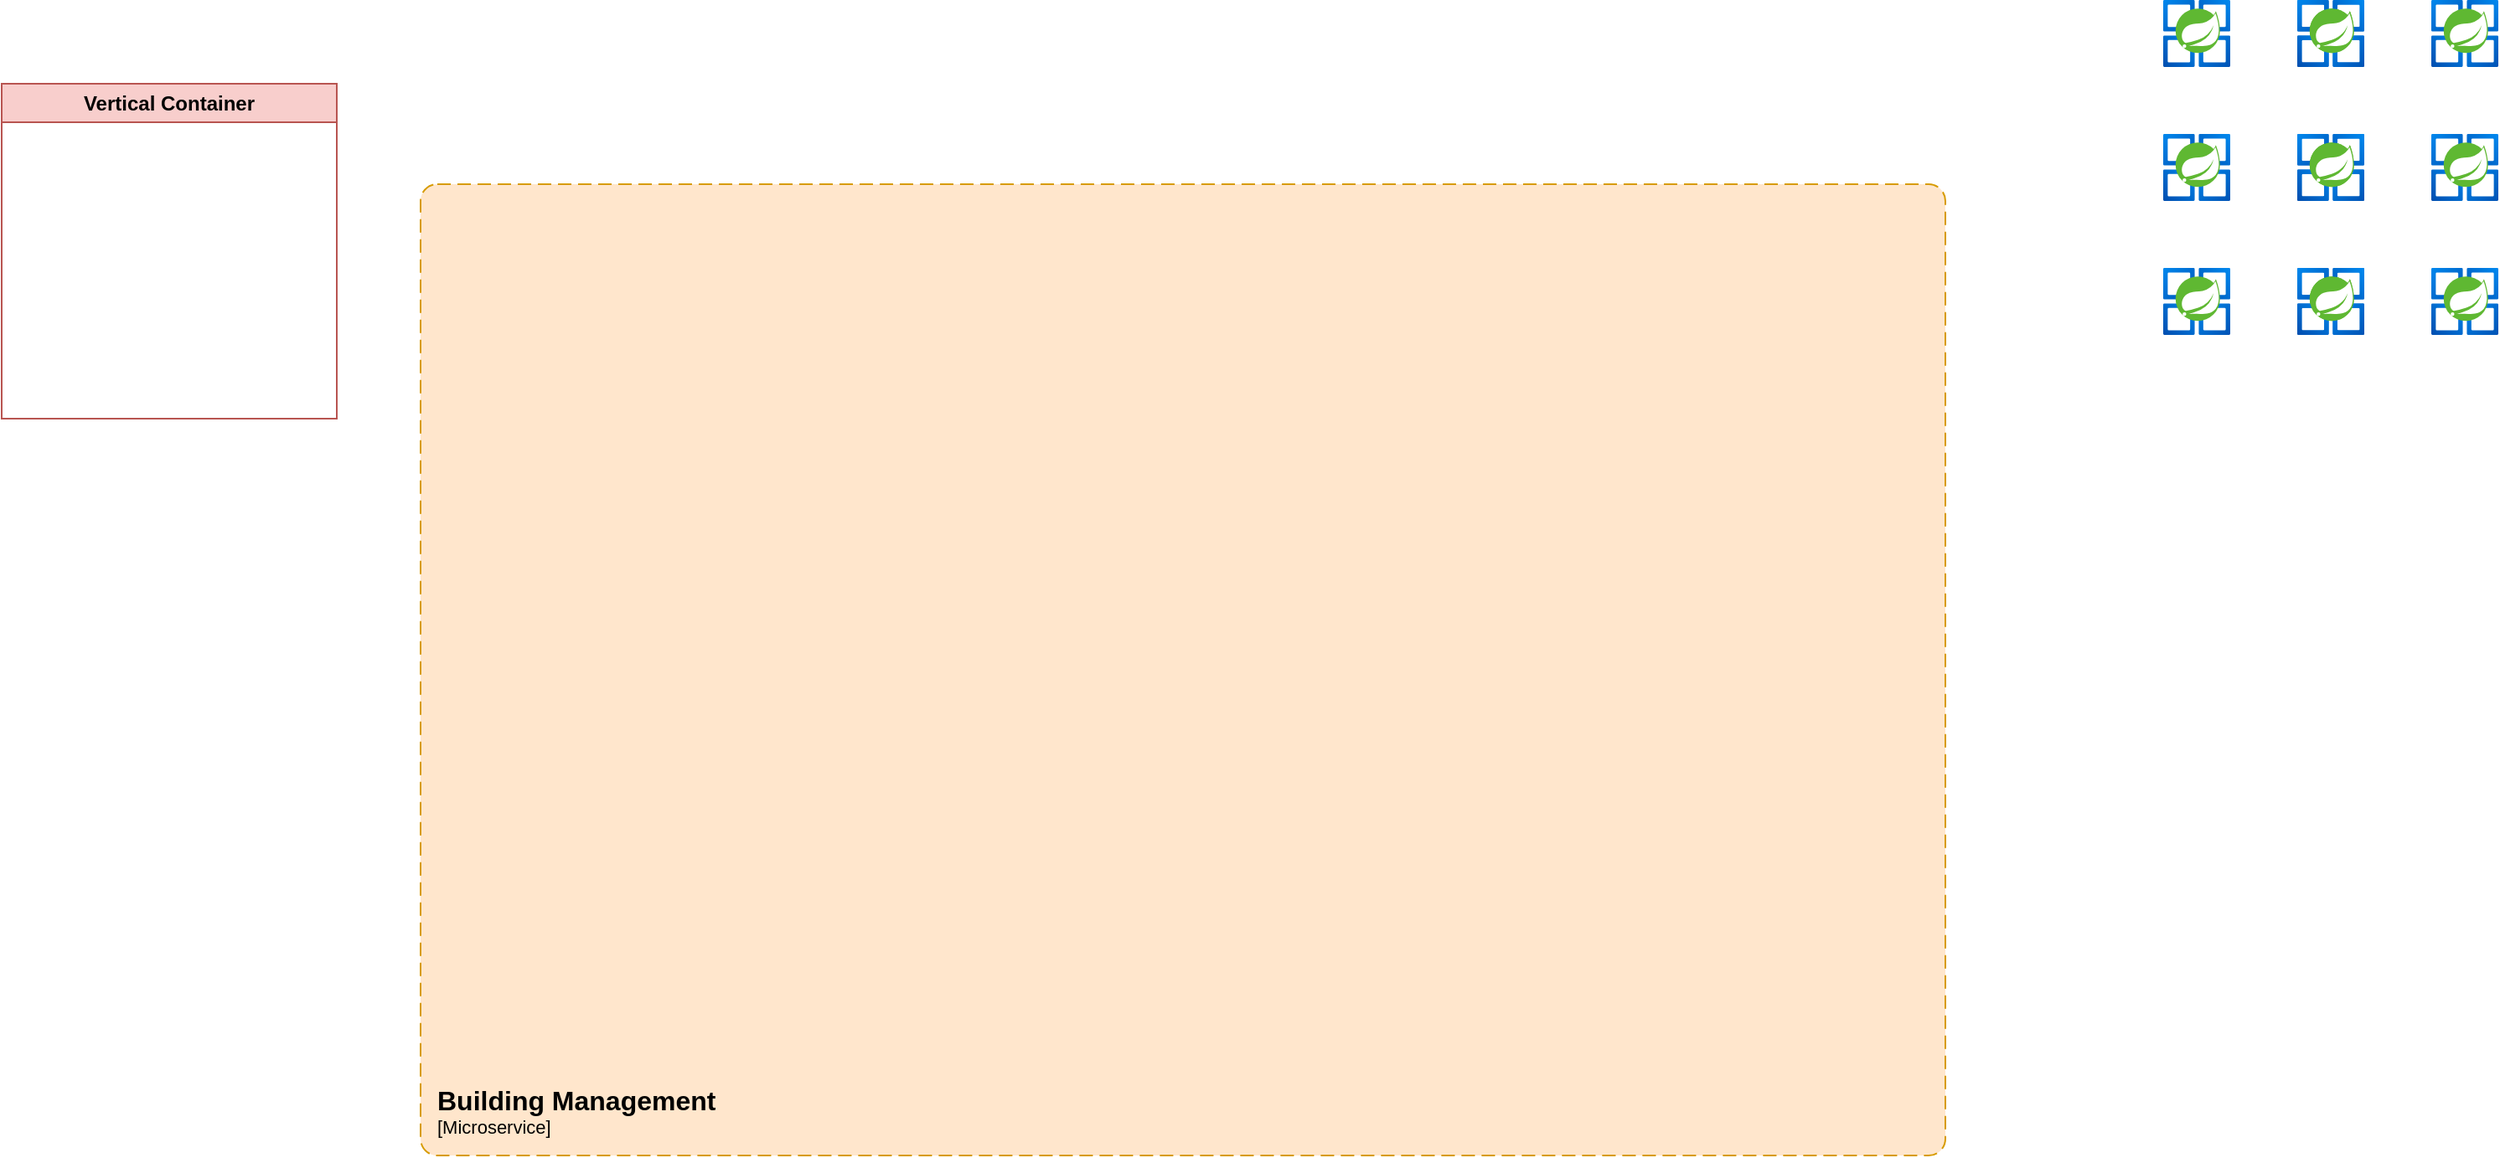 <mxfile version="24.7.7">
  <diagram name="Page-1" id="hVmqOh4-5c8xi59GwLGY">
    <mxGraphModel dx="795" dy="201" grid="1" gridSize="10" guides="1" tooltips="1" connect="1" arrows="1" fold="1" page="0" pageScale="1" pageWidth="1169" pageHeight="827" math="0" shadow="0">
      <root>
        <mxCell id="0" />
        <mxCell id="1" parent="0" />
        <mxCell id="H7z5btnpLQAR4CeUjmna-1" value="Vertical Container" style="swimlane;whiteSpace=wrap;html=1;fillColor=#f8cecc;strokeColor=#b85450;" vertex="1" parent="1">
          <mxGeometry x="-10" y="50" width="200" height="200" as="geometry" />
        </mxCell>
        <object placeholders="1" c4Name="Building Management" c4Type="ContainerScopeBoundary" c4Application="Microservice" label="&lt;font style=&quot;font-size: 16px&quot;&gt;&lt;b&gt;&lt;div style=&quot;text-align: left&quot;&gt;%c4Name%&lt;/div&gt;&lt;/b&gt;&lt;/font&gt;&lt;div style=&quot;text-align: left&quot;&gt;[%c4Application%]&lt;/div&gt;" id="H7z5btnpLQAR4CeUjmna-2">
          <mxCell style="rounded=1;fontSize=11;whiteSpace=wrap;html=1;dashed=1;arcSize=20;fillColor=#ffe6cc;strokeColor=#d79b00;labelBackgroundColor=none;align=left;verticalAlign=bottom;labelBorderColor=none;spacingTop=0;spacing=10;dashPattern=8 4;metaEdit=1;rotatable=0;perimeter=rectanglePerimeter;noLabel=0;labelPadding=0;allowArrows=0;connectable=0;expand=0;recursiveResize=0;editable=1;pointerEvents=0;absoluteArcSize=1;points=[[0.25,0,0],[0.5,0,0],[0.75,0,0],[1,0.25,0],[1,0.5,0],[1,0.75,0],[0.75,1,0],[0.5,1,0],[0.25,1,0],[0,0.75,0],[0,0.5,0],[0,0.25,0]];" vertex="1" parent="1">
            <mxGeometry x="240" y="110" width="910" height="580" as="geometry" />
          </mxCell>
        </object>
        <mxCell id="H7z5btnpLQAR4CeUjmna-3" value="" style="image;aspect=fixed;html=1;points=[];align=center;fontSize=12;image=img/lib/azure2/compute/Azure_Spring_Cloud.svg;" vertex="1" parent="1">
          <mxGeometry x="1280" y="80" width="40" height="40" as="geometry" />
        </mxCell>
        <mxCell id="H7z5btnpLQAR4CeUjmna-4" value="" style="image;aspect=fixed;html=1;points=[];align=center;fontSize=12;image=img/lib/azure2/compute/Azure_Spring_Cloud.svg;" vertex="1" parent="1">
          <mxGeometry x="1360" y="80" width="40" height="40" as="geometry" />
        </mxCell>
        <mxCell id="H7z5btnpLQAR4CeUjmna-5" value="" style="image;aspect=fixed;html=1;points=[];align=center;fontSize=12;image=img/lib/azure2/compute/Azure_Spring_Cloud.svg;" vertex="1" parent="1">
          <mxGeometry x="1440" y="80" width="40" height="40" as="geometry" />
        </mxCell>
        <mxCell id="H7z5btnpLQAR4CeUjmna-6" value="" style="image;aspect=fixed;html=1;points=[];align=center;fontSize=12;image=img/lib/azure2/compute/Azure_Spring_Cloud.svg;" vertex="1" parent="1">
          <mxGeometry x="1360" y="80" width="40" height="40" as="geometry" />
        </mxCell>
        <mxCell id="H7z5btnpLQAR4CeUjmna-8" value="" style="image;aspect=fixed;html=1;points=[];align=center;fontSize=12;image=img/lib/azure2/compute/Azure_Spring_Cloud.svg;" vertex="1" parent="1">
          <mxGeometry x="1280" y="160" width="40" height="40" as="geometry" />
        </mxCell>
        <mxCell id="H7z5btnpLQAR4CeUjmna-9" value="" style="image;aspect=fixed;html=1;points=[];align=center;fontSize=12;image=img/lib/azure2/compute/Azure_Spring_Cloud.svg;" vertex="1" parent="1">
          <mxGeometry x="1360" y="160" width="40" height="40" as="geometry" />
        </mxCell>
        <mxCell id="H7z5btnpLQAR4CeUjmna-10" value="" style="image;aspect=fixed;html=1;points=[];align=center;fontSize=12;image=img/lib/azure2/compute/Azure_Spring_Cloud.svg;" vertex="1" parent="1">
          <mxGeometry x="1440" y="160" width="40" height="40" as="geometry" />
        </mxCell>
        <mxCell id="H7z5btnpLQAR4CeUjmna-11" value="" style="image;aspect=fixed;html=1;points=[];align=center;fontSize=12;image=img/lib/azure2/compute/Azure_Spring_Cloud.svg;" vertex="1" parent="1">
          <mxGeometry x="1360" y="160" width="40" height="40" as="geometry" />
        </mxCell>
        <mxCell id="H7z5btnpLQAR4CeUjmna-12" value="" style="image;aspect=fixed;html=1;points=[];align=center;fontSize=12;image=img/lib/azure2/compute/Azure_Spring_Cloud.svg;" vertex="1" parent="1">
          <mxGeometry x="1280" width="40" height="40" as="geometry" />
        </mxCell>
        <mxCell id="H7z5btnpLQAR4CeUjmna-13" value="" style="image;aspect=fixed;html=1;points=[];align=center;fontSize=12;image=img/lib/azure2/compute/Azure_Spring_Cloud.svg;" vertex="1" parent="1">
          <mxGeometry x="1360" width="40" height="40" as="geometry" />
        </mxCell>
        <mxCell id="H7z5btnpLQAR4CeUjmna-14" value="" style="image;aspect=fixed;html=1;points=[];align=center;fontSize=12;image=img/lib/azure2/compute/Azure_Spring_Cloud.svg;" vertex="1" parent="1">
          <mxGeometry x="1440" width="40" height="40" as="geometry" />
        </mxCell>
        <mxCell id="H7z5btnpLQAR4CeUjmna-15" value="" style="image;aspect=fixed;html=1;points=[];align=center;fontSize=12;image=img/lib/azure2/compute/Azure_Spring_Cloud.svg;" vertex="1" parent="1">
          <mxGeometry x="1360" width="40" height="40" as="geometry" />
        </mxCell>
      </root>
    </mxGraphModel>
  </diagram>
</mxfile>
